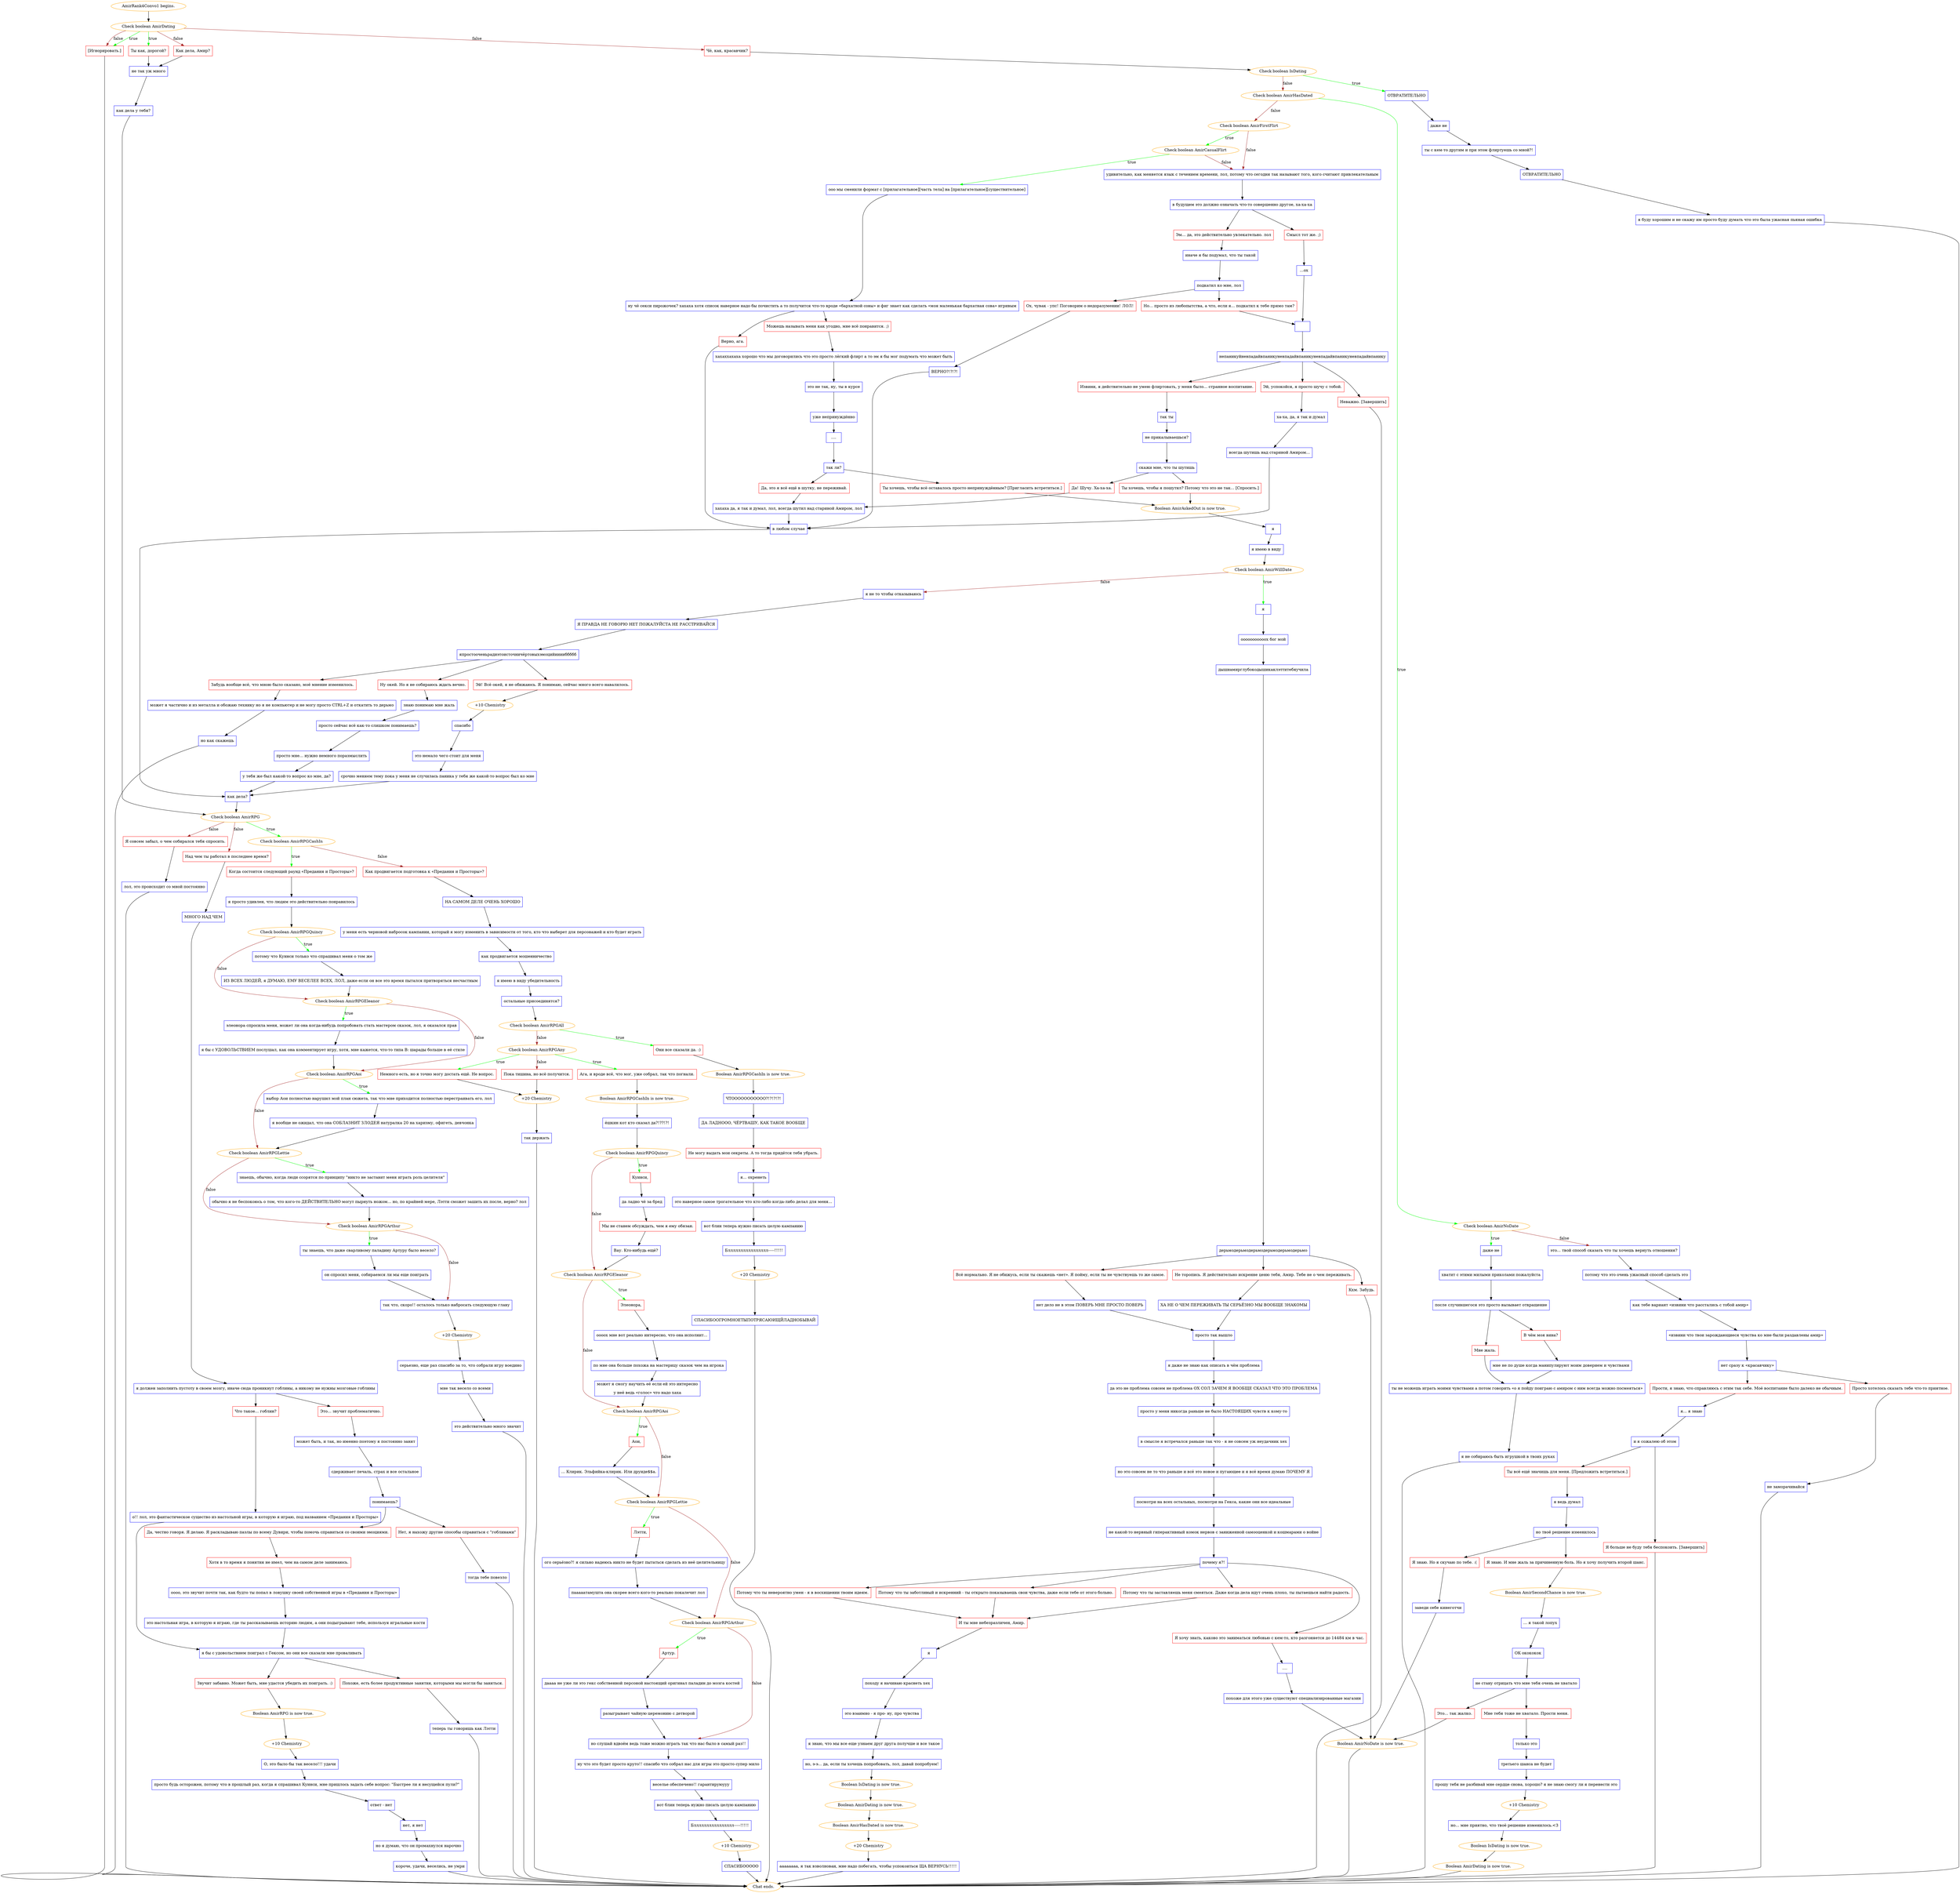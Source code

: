 digraph {
	"AmirRank4Convo1 begins." [color=orange];
		"AmirRank4Convo1 begins." -> j1546680134;
	j1546680134 [label="Check boolean AmirDating",color=orange];
		j1546680134 -> j3017792588 [label=true,color=green];
		j1546680134 -> j2869381411 [label=true,color=green];
		j1546680134 -> j2390350470 [label=false,color=brown];
		j1546680134 -> j4075400151 [label=false,color=brown];
		j1546680134 -> j2869381411 [label=false,color=brown];
	j3017792588 [label="Ты как, дорогой?",shape=box,color=red];
		j3017792588 -> j342568343;
	j2869381411 [label="[Игнорировать.]",shape=box,color=red];
		j2869381411 -> "Chat ends.";
	j2390350470 [label="Как дела, Амир?",shape=box,color=red];
		j2390350470 -> j342568343;
	j4075400151 [label="Чё, как, красавчик?",shape=box,color=red];
		j4075400151 -> j2868275779;
	j342568343 [label="не так уж много",shape=box,color=blue];
		j342568343 -> j2845951882;
	"Chat ends." [color=orange];
	j2868275779 [label="Check boolean IsDating",color=orange];
		j2868275779 -> j2876485417 [label=true,color=green];
		j2868275779 -> j3137870552 [label=false,color=brown];
	j2845951882 [label="как дела у тебя?",shape=box,color=blue];
		j2845951882 -> j951173510;
	j2876485417 [label="ОТВРАТИТЕЛЬНО",shape=box,color=blue];
		j2876485417 -> j1981147921;
	j3137870552 [label="Check boolean AmirHasDated",color=orange];
		j3137870552 -> j1373206343 [label=true,color=green];
		j3137870552 -> j149341729 [label=false,color=brown];
	j951173510 [label="Check boolean AmirRPG",color=orange];
		j951173510 -> j2276043232 [label=true,color=green];
		j951173510 -> j2066890709 [label=false,color=brown];
		j951173510 -> j1931568839 [label=false,color=brown];
	j1981147921 [label="даже не",shape=box,color=blue];
		j1981147921 -> j2161164492;
	j1373206343 [label="Check boolean AmirNoDate",color=orange];
		j1373206343 -> j126081979 [label=true,color=green];
		j1373206343 -> j1839300539 [label=false,color=brown];
	j149341729 [label="Check boolean AmirFirstFlirt",color=orange];
		j149341729 -> j3288259453 [label=true,color=green];
		j149341729 -> j3155359034 [label=false,color=brown];
	j2276043232 [label="Check boolean AmirRPGCashIn",color=orange];
		j2276043232 -> j3268449509 [label=true,color=green];
		j2276043232 -> j2228845518 [label=false,color=brown];
	j2066890709 [label="Над чем ты работал в последнее время?",shape=box,color=red];
		j2066890709 -> j2161890365;
	j1931568839 [label="Я совсем забыл, о чем собирался тебя спросить.",shape=box,color=red];
		j1931568839 -> j917938296;
	j2161164492 [label="ты с кем-то другим и при этом флиртуешь со мной?!",shape=box,color=blue];
		j2161164492 -> j1299509516;
	j126081979 [label="даже не",shape=box,color=blue];
		j126081979 -> j666926920;
	j1839300539 [label="это... твой способ сказать что ты хочешь вернуть отношения?",shape=box,color=blue];
		j1839300539 -> j442020514;
	j3288259453 [label="Check boolean AmirCasualFlirt",color=orange];
		j3288259453 -> j1975928815 [label=true,color=green];
		j3288259453 -> j3155359034 [label=false,color=brown];
	j3155359034 [label="удивительно, как меняется язык с течением времени, лол, потому что сегодня так называют того, кого считают привлекательным",shape=box,color=blue];
		j3155359034 -> j1475659701;
	j3268449509 [label="Когда состоится следующий раунд «Предания и Просторы»?",shape=box,color=red];
		j3268449509 -> j473974803;
	j2228845518 [label="Как продвигается подготовка к «Предания и Просторы»?",shape=box,color=red];
		j2228845518 -> j478467368;
	j2161890365 [label="МНОГО НАД ЧЕМ",shape=box,color=blue];
		j2161890365 -> j2271429463;
	j917938296 [label="лол, это происходит со мной постоянно",shape=box,color=blue];
		j917938296 -> "Chat ends.";
	j1299509516 [label="ОТВРАТИТЕЛЬНО",shape=box,color=blue];
		j1299509516 -> j936381778;
	j666926920 [label="хватит с этими милыми приколами пожалуйста",shape=box,color=blue];
		j666926920 -> j3986308621;
	j442020514 [label="потому что это очень ужасный способ сделать это",shape=box,color=blue];
		j442020514 -> j2477696098;
	j1975928815 [label="ооо мы сменили формат с [прилагательное][часть тела] на [прилагательное][существительное]",shape=box,color=blue];
		j1975928815 -> j4137866730;
	j1475659701 [label="в будущем это должно означать что-то совершенно другое, ха-ха-ха",shape=box,color=blue];
		j1475659701 -> j2247309831;
		j1475659701 -> j2726119419;
	j473974803 [label="я просто удивлен, что людям это действительно понравилось",shape=box,color=blue];
		j473974803 -> j1055062996;
	j478467368 [label="НА САМОМ ДЕЛЕ ОЧЕНЬ ХОРОШО",shape=box,color=blue];
		j478467368 -> j2219278884;
	j2271429463 [label="я должен заполнить пустоту в своем мозгу, иначе сюда проникнут гоблины, а никому не нужны мозговые гоблины",shape=box,color=blue];
		j2271429463 -> j3090520676;
		j2271429463 -> j314278351;
	j936381778 [label="я буду хорошим и не скажу им просто буду думать что это была ужасная пьяная ошибка",shape=box,color=blue];
		j936381778 -> "Chat ends.";
	j3986308621 [label="после случившегося это просто вызывает отвращение",shape=box,color=blue];
		j3986308621 -> j4131799763;
		j3986308621 -> j3661116580;
	j2477696098 [label="как тебе вариант «извини что расстались с тобой амир»",shape=box,color=blue];
		j2477696098 -> j1959800;
	j4137866730 [label="ну чё секси пирожочек? хахаха хотя список наверное надо бы почистить а то получится что-то вроде «бархатной совы» и фиг знает как сделать «моя маленькая бархатная сова» игривым",shape=box,color=blue];
		j4137866730 -> j3194886449;
		j4137866730 -> j1419010531;
	j2247309831 [label="Эм... да, это действительно увлекательно. лол",shape=box,color=red];
		j2247309831 -> j4178724372;
	j2726119419 [label="Смысл тот же. ;)",shape=box,color=red];
		j2726119419 -> j1971933491;
	j1055062996 [label="Check boolean AmirRPGQuincy",color=orange];
		j1055062996 -> j3129228325 [label=true,color=green];
		j1055062996 -> j3649186233 [label=false,color=brown];
	j2219278884 [label="у меня есть черновой набросок кампании, который я могу изменить в зависимости от того, кто что выберет для персонажей и кто будет играть",shape=box,color=blue];
		j2219278884 -> j3261234310;
	j3090520676 [label="Это... звучит проблематично.",shape=box,color=red];
		j3090520676 -> j1360517832;
	j314278351 [label="Что такое... гоблин?",shape=box,color=red];
		j314278351 -> j2794518162;
	j4131799763 [label="Мне жаль.",shape=box,color=red];
		j4131799763 -> j2340872341;
	j3661116580 [label="В чём моя вина?",shape=box,color=red];
		j3661116580 -> j4253715659;
	j1959800 [label="«извини что твои зарождающиеся чувства ко мне были раздавлены амир»",shape=box,color=blue];
		j1959800 -> j649497395;
	j3194886449 [label="Можешь называть меня как угодно, мне всё понравится. ;)",shape=box,color=red];
		j3194886449 -> j4106546759;
	j1419010531 [label="Верно, ага.",shape=box,color=red];
		j1419010531 -> j2660478316;
	j4178724372 [label="иначе я бы подумал, что ты такой",shape=box,color=blue];
		j4178724372 -> j159955202;
	j1971933491 [label="...ох",shape=box,color=blue];
		j1971933491 -> j2256422185;
	j3129228325 [label="потому что Куинси только что спрашивал меня о том же",shape=box,color=blue];
		j3129228325 -> j575158932;
	j3649186233 [label="Check boolean AmirRPGEleanor",color=orange];
		j3649186233 -> j2567930593 [label=true,color=green];
		j3649186233 -> j1319037662 [label=false,color=brown];
	j3261234310 [label="как продвигается мошенничество",shape=box,color=blue];
		j3261234310 -> j822911156;
	j1360517832 [label="может быть, и так, но именно поэтому я постоянно занят",shape=box,color=blue];
		j1360517832 -> j94297865;
	j2794518162 [label="о!! лол, это фантастическое существо из настольной игры, в которую я играю, под названием «Предания и Просторы»",shape=box,color=blue];
		j2794518162 -> j3718475981;
	j2340872341 [label="ты не можешь играть моими чувствами а потом говорить «о я пойду поиграю с амиром с ним всегда можно посмеяться»",shape=box,color=blue];
		j2340872341 -> j936641158;
	j4253715659 [label="мне не по душе когда манипулируют моим доверием и чувствами",shape=box,color=blue];
		j4253715659 -> j2340872341;
	j649497395 [label="нет сразу к «красавчику»",shape=box,color=blue];
		j649497395 -> j2303835602;
		j649497395 -> j4249807808;
	j4106546759 [label="хахаххахаха хорошо что мы договорились что это просто лёгкий флирт а то эм я бы мог подумать что может быть",shape=box,color=blue];
		j4106546759 -> j1846510247;
	j2660478316 [label="в любом случае",shape=box,color=blue];
		j2660478316 -> j3786362726;
	j159955202 [label="подкатил ко мне, лол",shape=box,color=blue];
		j159955202 -> j1277961134;
		j159955202 -> j3728179625;
	j2256422185 [label=" ",shape=box,color=blue];
		j2256422185 -> j2079050314;
	j575158932 [label="ИЗ ВСЕХ ЛЮДЕЙ, я ДУМАЮ, ЕМУ ВЕСЕЛЕЕ ВСЕХ, ЛОЛ, даже если он все это время пытался притворяться несчастным",shape=box,color=blue];
		j575158932 -> j3649186233;
	j2567930593 [label="элеонора спросила меня, может ли она когда-нибудь попробовать стать мастером сказок, лол, я оказался прав",shape=box,color=blue];
		j2567930593 -> j4243220332;
	j1319037662 [label="Check boolean AmirRPGAoi",color=orange];
		j1319037662 -> j1759943751 [label=true,color=green];
		j1319037662 -> j815849730 [label=false,color=brown];
	j822911156 [label="я имею в виду убедительность",shape=box,color=blue];
		j822911156 -> j4259218890;
	j94297865 [label="сдерживает печаль, страх и все остальное",shape=box,color=blue];
		j94297865 -> j4010298903;
	j3718475981 [label="я бы с удовольствием поиграл с Гексом, но они все сказали мне проваливать",shape=box,color=blue];
		j3718475981 -> j1055965325;
		j3718475981 -> j181094058;
	j936641158 [label="я не собираюсь быть игрушкой в твоих руках",shape=box,color=blue];
		j936641158 -> "Chat ends.";
	j2303835602 [label="Прости, я знаю, что справляюсь с этим так себе. Моё воспитание было далеко не обычным.",shape=box,color=red];
		j2303835602 -> j2707434781;
	j4249807808 [label="Просто хотелось сказать тебе что-то приятное.",shape=box,color=red];
		j4249807808 -> j1351070289;
	j1846510247 [label="это не так, ну, ты в курсе",shape=box,color=blue];
		j1846510247 -> j1422607616;
	j3786362726 [label="как дела?",shape=box,color=blue];
		j3786362726 -> j951173510;
	j1277961134 [label="Ох, чувак - упс! Поговорим о недоразумении! ЛОЛ!",shape=box,color=red];
		j1277961134 -> j1194616139;
	j3728179625 [label="Но... просто из любопытства, а что, если я... подкатил к тебе прямо там?",shape=box,color=red];
		j3728179625 -> j2256422185;
	j2079050314 [label="непаникуйневпадайвпаникуневпадайвпаникуневпадайвпаникуневпадайвпанику",shape=box,color=blue];
		j2079050314 -> j288682264;
		j2079050314 -> j650227684;
		j2079050314 -> j2153040642;
	j4243220332 [label="я бы с УДОВОЛЬСТВИЕМ послушал, как она комментирует игру, хотя, мне кажется, что-то типа В: шарады больше в её стиле",shape=box,color=blue];
		j4243220332 -> j1319037662;
	j1759943751 [label="выбор Аои полностью нарушил мой план сюжета, так что мне приходится полностью перестраивать его, лол",shape=box,color=blue];
		j1759943751 -> j2855861603;
	j815849730 [label="Check boolean AmirRPGLettie",color=orange];
		j815849730 -> j563569736 [label=true,color=green];
		j815849730 -> j2768534854 [label=false,color=brown];
	j4259218890 [label="остальные присоединятся?",shape=box,color=blue];
		j4259218890 -> j2900695109;
	j4010298903 [label="понимаешь?",shape=box,color=blue];
		j4010298903 -> j1953742874;
		j4010298903 -> j4234723815;
	j1055965325 [label="Звучит забавно. Может быть, мне удастся убедить их поиграть. :)",shape=box,color=red];
		j1055965325 -> j1023299252;
	j181094058 [label="Похоже, есть более продуктивные занятия, которыми мы могли бы заняться.",shape=box,color=red];
		j181094058 -> j4146874018;
	j2707434781 [label="я... я знаю",shape=box,color=blue];
		j2707434781 -> j13430711;
	j1351070289 [label="не заморачивайся",shape=box,color=blue];
		j1351070289 -> "Chat ends.";
	j1422607616 [label="уже непринуждённо",shape=box,color=blue];
		j1422607616 -> j2900241895;
	j1194616139 [label="ВЕРНО?!?!?!",shape=box,color=blue];
		j1194616139 -> j2660478316;
	j288682264 [label="Эй, успокойся, я просто шучу с тобой.",shape=box,color=red];
		j288682264 -> j2327380369;
	j650227684 [label="Извини, я действительно не умею флиртовать, у меня было... странное воспитание.",shape=box,color=red];
		j650227684 -> j4020375691;
	j2153040642 [label="Неважно. [Завершить]",shape=box,color=red];
		j2153040642 -> "Chat ends.";
	j2855861603 [label="я вообще не ожидал, что она СОБЛАЗНИТ ЗЛОДЕЯ натуралка 20 на харизму, офигеть, девчонка",shape=box,color=blue];
		j2855861603 -> j815849730;
	j563569736 [label="знаешь, обычно, когда люди ссорятся по принципу \"никто не заставит меня играть роль целителя\"",shape=box,color=blue];
		j563569736 -> j2217188337;
	j2768534854 [label="Check boolean AmirRPGArthur",color=orange];
		j2768534854 -> j291891381 [label=true,color=green];
		j2768534854 -> j3490000111 [label=false,color=brown];
	j2900695109 [label="Check boolean AmirRPGAll",color=orange];
		j2900695109 -> j250731283 [label=true,color=green];
		j2900695109 -> j3439868174 [label=false,color=brown];
	j1953742874 [label="Да, честно говоря. Я делаю. Я раскладываю пазлы по всему Дувири, чтобы помочь справиться со своими эмоциями.",shape=box,color=red];
		j1953742874 -> j2312012111;
	j4234723815 [label="Нет, я нахожу другие способы справиться с \"гоблинами\"",shape=box,color=red];
		j4234723815 -> j1349187246;
	j1023299252 [label="Boolean AmirRPG is now true.",color=orange];
		j1023299252 -> j1025747521;
	j4146874018 [label="теперь ты говоришь как Лэтти",shape=box,color=blue];
		j4146874018 -> "Chat ends.";
	j13430711 [label="и я сожалею об этом",shape=box,color=blue];
		j13430711 -> j3914131242;
		j13430711 -> j4152451167;
	j2900241895 [label="....",shape=box,color=blue];
		j2900241895 -> j3469659073;
	j2327380369 [label="ха-ха, да, я так и думал",shape=box,color=blue];
		j2327380369 -> j3408283619;
	j4020375691 [label="так ты",shape=box,color=blue];
		j4020375691 -> j596003250;
	j2217188337 [label="обычно я не беспокоюсь о том, что кого-то ДЕЙСТВИТЕЛЬНО могут пырнуть ножом... но, по крайней мере, Лэтти сможет зашить их после, верно? лол",shape=box,color=blue];
		j2217188337 -> j2768534854;
	j291891381 [label="ты знаешь, что даже сварливому паладину Артуру было весело?",shape=box,color=blue];
		j291891381 -> j2851726651;
	j3490000111 [label="так что, скоро!! осталось только набросать следующую главу",shape=box,color=blue];
		j3490000111 -> j3267183992;
	j250731283 [label="Они все сказали да. :)",shape=box,color=red];
		j250731283 -> j4086282138;
	j3439868174 [label="Check boolean AmirRPGAny",color=orange];
		j3439868174 -> j2529966955 [label=true,color=green];
		j3439868174 -> j1041115604 [label=true,color=green];
		j3439868174 -> j3309710420 [label=false,color=brown];
	j2312012111 [label="Хотя в то время я понятия не имел, чем на самом деле занимаюсь.",shape=box,color=red];
		j2312012111 -> j3081697456;
	j1349187246 [label="тогда тебе повезло",shape=box,color=blue];
		j1349187246 -> "Chat ends.";
	j1025747521 [label="+10 Chemistry",color=orange];
		j1025747521 -> j915559999;
	j3914131242 [label="Ты всё ещё значишь для меня. [Предложить встретиться.]",shape=box,color=red];
		j3914131242 -> j1883010097;
	j4152451167 [label="Я больше не буду тебя беспокоить. [Завершить]",shape=box,color=red];
		j4152451167 -> "Chat ends.";
	j3469659073 [label="так ли?",shape=box,color=blue];
		j3469659073 -> j3891671934;
		j3469659073 -> j2466727631;
	j3408283619 [label="всегда шутишь над стариной Амиром...",shape=box,color=blue];
		j3408283619 -> j2660478316;
	j596003250 [label="не прикалываешься?",shape=box,color=blue];
		j596003250 -> j805809843;
	j2851726651 [label="он спросил меня, собираемся ли мы еще поиграть",shape=box,color=blue];
		j2851726651 -> j3490000111;
	j3267183992 [label="+20 Chemistry",color=orange];
		j3267183992 -> j2036394193;
	j4086282138 [label="Boolean AmirRPGCashIn is now true.",color=orange];
		j4086282138 -> j3347641977;
	j2529966955 [label="Ага, и вроде всё, что мог, уже собрал, так что погнали.",shape=box,color=red];
		j2529966955 -> j3100908997;
	j1041115604 [label="Немного есть, но я точно могу достать ещё. Не вопрос.",shape=box,color=red];
		j1041115604 -> j2102782200;
	j3309710420 [label="Пока тишина, но всё получится.",shape=box,color=red];
		j3309710420 -> j2102782200;
	j3081697456 [label="оооо, это звучит почти так, как будто ты попал в ловушку своей собственной игры в «Предания и Просторы»",shape=box,color=blue];
		j3081697456 -> j3820261539;
	j915559999 [label="О, это было бы так весело!!! удачи",shape=box,color=blue];
		j915559999 -> j581051232;
	j1883010097 [label="я ведь думал",shape=box,color=blue];
		j1883010097 -> j2691230599;
	j3891671934 [label="Ты хочешь, чтобы всё оставалось просто непринуждённым? [Пригласить встретиться.]",shape=box,color=red];
		j3891671934 -> j3815274787;
	j2466727631 [label="Да, это я всё ещё в шутку, не переживай.",shape=box,color=red];
		j2466727631 -> j1828782958;
	j805809843 [label="скажи мне, что ты шутишь",shape=box,color=blue];
		j805809843 -> j3466218136;
		j805809843 -> j256327964;
	j2036394193 [label="серьезно, еще раз спасибо за то, что собрали игру воедино",shape=box,color=blue];
		j2036394193 -> j2157260215;
	j3347641977 [label="ЧТООООООООООО?!?!?!?!",shape=box,color=blue];
		j3347641977 -> j1775945948;
	j3100908997 [label="Boolean AmirRPGCashIn is now true.",color=orange];
		j3100908997 -> j629464011;
	j2102782200 [label="+20 Chemistry",color=orange];
		j2102782200 -> j3610009307;
	j3820261539 [label="это настольная игра, в которую я играю, где ты рассказываешь историю людям, а они подыгрывают тебе, используя игральные кости",shape=box,color=blue];
		j3820261539 -> j3718475981;
	j581051232 [label="просто будь осторожен, потому что в прошлый раз, когда я спрашивал Куинси, мне пришлось задать себе вопрос: \"Быстрее ли я несущейся пули?\"",shape=box,color=blue];
		j581051232 -> j1007389680;
	j2691230599 [label="но твоё решение изменилось",shape=box,color=blue];
		j2691230599 -> j4031215269;
		j2691230599 -> j152881960;
	j3815274787 [label="Boolean AmirAskedOut is now true.",color=orange];
		j3815274787 -> j1197020406;
	j1828782958 [label="хахаха да, я так и думал, лол, всегда шутил над стариной Амиром, лол",shape=box,color=blue];
		j1828782958 -> j2660478316;
	j3466218136 [label="Ты хочешь, чтобы я пошутил? Потому что это не так... [Спросить.]",shape=box,color=red];
		j3466218136 -> j3815274787;
	j256327964 [label="Да! Шучу. Ха-ха-ха.",shape=box,color=red];
		j256327964 -> j1828782958;
	j2157260215 [label="мне так весело со всеми",shape=box,color=blue];
		j2157260215 -> j1244441059;
	j1775945948 [label="ДА ЛАДНООО, ЧЁРТВАШУ, КАК ТАКОЕ ВООБЩЕ",shape=box,color=blue];
		j1775945948 -> j3775079616;
	j629464011 [label="ёшкин кот кто сказал да?!??!?!",shape=box,color=blue];
		j629464011 -> j3110991413;
	j3610009307 [label="так держать",shape=box,color=blue];
		j3610009307 -> "Chat ends.";
	j1007389680 [label="ответ - нет",shape=box,color=blue];
		j1007389680 -> j1665985039;
	j4031215269 [label="Я знаю. Но я скучаю по тебе. :(",shape=box,color=red];
		j4031215269 -> j3518510202;
	j152881960 [label="Я знаю. И мне жаль за причиненную боль. Но я хочу получить второй шанс.",shape=box,color=red];
		j152881960 -> j605322856;
	j1197020406 [label="я",shape=box,color=blue];
		j1197020406 -> j2523156874;
	j1244441059 [label="это действительно много значит",shape=box,color=blue];
		j1244441059 -> "Chat ends.";
	j3775079616 [label="Не могу выдать мои секреты. А то тогда придётся тебя убрать.",shape=box,color=red];
		j3775079616 -> j1154223059;
	j3110991413 [label="Check boolean AmirRPGQuincy",color=orange];
		j3110991413 -> j2906781220 [label=true,color=green];
		j3110991413 -> j3861748651 [label=false,color=brown];
	j1665985039 [label="нет, я нет",shape=box,color=blue];
		j1665985039 -> j1966437238;
	j3518510202 [label="заведи себе кинеготчи",shape=box,color=blue];
		j3518510202 -> j1438323710;
	j605322856 [label="Boolean AmirSecondChance is now true.",color=orange];
		j605322856 -> j762379441;
	j2523156874 [label="я имею в виду",shape=box,color=blue];
		j2523156874 -> j2482289751;
	j1154223059 [label="я... охренеть",shape=box,color=blue];
		j1154223059 -> j4283576783;
	j2906781220 [label="Куинси,",shape=box,color=red];
		j2906781220 -> j468331886;
	j3861748651 [label="Check boolean AmirRPGEleanor",color=orange];
		j3861748651 -> j61306758 [label=true,color=green];
		j3861748651 -> j706044045 [label=false,color=brown];
	j1966437238 [label="но я думаю, что он промахнулся нарочно",shape=box,color=blue];
		j1966437238 -> j1587499805;
	j1438323710 [label="Boolean AmirNoDate is now true.",color=orange];
		j1438323710 -> "Chat ends.";
	j762379441 [label="... я такой лопух",shape=box,color=blue];
		j762379441 -> j2038134203;
	j2482289751 [label="Check boolean AmirWillDate",color=orange];
		j2482289751 -> j3912506274 [label=true,color=green];
		j2482289751 -> j790446515 [label=false,color=brown];
	j4283576783 [label="это наверное самое трогательное что кто-либо когда-либо делал для меня...",shape=box,color=blue];
		j4283576783 -> j1743871124;
	j468331886 [label="да ладно чё за бред",shape=box,color=blue];
		j468331886 -> j651213750;
	j61306758 [label="Элеонора,",shape=box,color=red];
		j61306758 -> j480590716;
	j706044045 [label="Check boolean AmirRPGAoi",color=orange];
		j706044045 -> j4248416466 [label=true,color=green];
		j706044045 -> j1524087374 [label=false,color=brown];
	j1587499805 [label="короче, удачи, веселись, не умри",shape=box,color=blue];
		j1587499805 -> "Chat ends.";
	j2038134203 [label="ОК окококок",shape=box,color=blue];
		j2038134203 -> j712605417;
	j3912506274 [label="я",shape=box,color=blue];
		j3912506274 -> j3323528611;
	j790446515 [label="я не то чтобы отказываюсь",shape=box,color=blue];
		j790446515 -> j272515105;
	j1743871124 [label="вот блин теперь нужно писать целую кампанию",shape=box,color=blue];
		j1743871124 -> j3818927115;
	j651213750 [label="Мы не станем обсуждать, чем я ему обязан.",shape=box,color=red];
		j651213750 -> j1896940868;
	j480590716 [label="оооох мне вот реально интересно, что она исполнит...",shape=box,color=blue];
		j480590716 -> j3982276567;
	j4248416466 [label="Аои,",shape=box,color=red];
		j4248416466 -> j363964885;
	j1524087374 [label="Check boolean AmirRPGLettie",color=orange];
		j1524087374 -> j1430641184 [label=true,color=green];
		j1524087374 -> j2397807320 [label=false,color=brown];
	j712605417 [label="не стану отрицать что мне тебя очень не хватало",shape=box,color=blue];
		j712605417 -> j967459390;
		j712605417 -> j1985122622;
	j3323528611 [label="ооооооооооох бог мой",shape=box,color=blue];
		j3323528611 -> j1587736197;
	j272515105 [label="Я ПРАВДА НЕ ГОВОРЮ НЕТ ПОЖАЛУЙСТА НЕ РАССТРИВАЙСЯ",shape=box,color=blue];
		j272515105 -> j267403292;
	j3818927115 [label="Блллллллллллллллл-----!!!!!",shape=box,color=blue];
		j3818927115 -> j2843443183;
	j1896940868 [label="Вау. Кто-нибудь ещё?",shape=box,color=blue];
		j1896940868 -> j3861748651;
	j3982276567 [label="по мне она больше похожа на мастерицу сказок чем на игрока",shape=box,color=blue];
		j3982276567 -> j1914471696;
	j363964885 [label="... Клирик. Эльфийка-клирик. Или друиде$$а.",shape=box,color=blue];
		j363964885 -> j1524087374;
	j1430641184 [label="Лэтти,",shape=box,color=red];
		j1430641184 -> j116257456;
	j2397807320 [label="Check boolean AmirRPGArthur",color=orange];
		j2397807320 -> j900030787 [label=true,color=green];
		j2397807320 -> j1400800114 [label=false,color=brown];
	j967459390 [label="Мне тебя тоже не хватало. Прости меня.",shape=box,color=red];
		j967459390 -> j233471763;
	j1985122622 [label="Это... так жалко.",shape=box,color=red];
		j1985122622 -> j1438323710;
	j1587736197 [label="дышиамирглубокодышикаклэттитебяучила",shape=box,color=blue];
		j1587736197 -> j3208685828;
	j267403292 [label="япростооченьрадиэтоисточничёртовыхэмоцийииииббббб",shape=box,color=blue];
		j267403292 -> j590910504;
		j267403292 -> j2960120359;
		j267403292 -> j862319330;
	j2843443183 [label="+20 Chemistry",color=orange];
		j2843443183 -> j2373998251;
	j1914471696 [label="может я смогу научить её если ей это интересно
у неё ведь «голос» что надо хаха",shape=box,color=blue];
		j1914471696 -> j706044045;
	j116257456 [label="ого серьёзно?! я сильно надеюсь никто не будет пытаться сделать из неё целительницу",shape=box,color=blue];
		j116257456 -> j2009403675;
	j900030787 [label="Артур.",shape=box,color=red];
		j900030787 -> j2446507401;
	j1400800114 [label="но слушай вдвоём ведь тоже можно играть так что нас было в самый раз!!",shape=box,color=blue];
		j1400800114 -> j3925962143;
	j233471763 [label="только это",shape=box,color=blue];
		j233471763 -> j2396467557;
	j3208685828 [label="дерьмодерьмодерьмодерьмодерьмодерьмо",shape=box,color=blue];
		j3208685828 -> j3328119970;
		j3208685828 -> j3956584195;
		j3208685828 -> j4034787798;
	j590910504 [label="Эй! Всё окей, я не обижаюсь. Я понимаю, сейчас много всего навалилось.",shape=box,color=red];
		j590910504 -> j913910832;
	j2960120359 [label="Ну окей. Но я не собираюсь ждать вечно.",shape=box,color=red];
		j2960120359 -> j2806057617;
	j862319330 [label="Забудь вообще всё, что мною было сказано, моё мнение изменилось.",shape=box,color=red];
		j862319330 -> j482222249;
	j2373998251 [label="СПАСИБООГРОМНОЕТЫПОТРЯСАЮИЩЙЛАДНОБЫВАЙ",shape=box,color=blue];
		j2373998251 -> "Chat ends.";
	j2009403675 [label="пааааатамушта она скорее всего кого-то реально покалечит лол",shape=box,color=blue];
		j2009403675 -> j2397807320;
	j2446507401 [label="даааа не уже ли это гекс собственной персоной настоящий оригинал паладин до мозга костей",shape=box,color=blue];
		j2446507401 -> j330883227;
	j3925962143 [label="ну что это будет просто круто!! спасибо что собрал нас для игры это просто супер мило",shape=box,color=blue];
		j3925962143 -> j1412443867;
	j2396467557 [label="третьего шанса не будет",shape=box,color=blue];
		j2396467557 -> j2713895807;
	j3328119970 [label="Кхм. Забудь.",shape=box,color=red];
		j3328119970 -> j1438323710;
	j3956584195 [label="Не торопись. Я действительно искренне ценю тебя, Амир. Тебе не о чем переживать.",shape=box,color=red];
		j3956584195 -> j921942044;
	j4034787798 [label="Всё нормально. Я не обижусь, если ты скажешь «нет». Я пойму, если ты не чувствуешь то же самое.",shape=box,color=red];
		j4034787798 -> j2133887697;
	j913910832 [label="+10 Chemistry",color=orange];
		j913910832 -> j680690759;
	j2806057617 [label="знаю понимаю мне жаль",shape=box,color=blue];
		j2806057617 -> j1993008708;
	j482222249 [label="может я частично и из металла и обожаю технику но я не компьютер и не могу просто CTRL+Z и откатить то дерьмо",shape=box,color=blue];
		j482222249 -> j514797055;
	j330883227 [label="разыгрывает чайную церемонию с детворой",shape=box,color=blue];
		j330883227 -> j1400800114;
	j1412443867 [label="веселье обеспечено!! гарантируюууу",shape=box,color=blue];
		j1412443867 -> j4169822604;
	j2713895807 [label="прошу тебя не разбивай мне сердце снова, хорошо? я не знаю смогу ли я перенести это",shape=box,color=blue];
		j2713895807 -> j3190094187;
	j921942044 [label="ХА НЕ О ЧЕМ ПЕРЕЖИВАТЬ ТЫ СЕРЬЁЗНО МЫ ВООБЩЕ ЗНАКОМЫ",shape=box,color=blue];
		j921942044 -> j1720747904;
	j2133887697 [label="нет дело не в этом ПОВЕРЬ МНЕ ПРОСТО ПОВЕРЬ",shape=box,color=blue];
		j2133887697 -> j1720747904;
	j680690759 [label="спасибо",shape=box,color=blue];
		j680690759 -> j1047441950;
	j1993008708 [label="просто сейчас всё как-то слишком понимаешь?",shape=box,color=blue];
		j1993008708 -> j1297478470;
	j514797055 [label="но как скажешь",shape=box,color=blue];
		j514797055 -> "Chat ends.";
	j4169822604 [label="вот блин теперь нужно писать целую кампанию",shape=box,color=blue];
		j4169822604 -> j3393495429;
	j3190094187 [label="+10 Chemistry",color=orange];
		j3190094187 -> j822344404;
	j1720747904 [label="просто так вышло",shape=box,color=blue];
		j1720747904 -> j2724694233;
	j1047441950 [label="это немало чего стоит для меня",shape=box,color=blue];
		j1047441950 -> j3657148070;
	j1297478470 [label="просто мне... нужно немного поразмыслить",shape=box,color=blue];
		j1297478470 -> j3350028000;
	j3393495429 [label="Блллллллллллллллл-----!!!!!",shape=box,color=blue];
		j3393495429 -> j1184975751;
	j822344404 [label="но... мне приятно, что твоё решение изменилось.<3",shape=box,color=blue];
		j822344404 -> j1300687325;
	j2724694233 [label="я даже не знаю как описать в чём проблема",shape=box,color=blue];
		j2724694233 -> j376068256;
	j3657148070 [label="срочно меняем тему пока у меня не случилась паника у тебя же какой-то вопрос был ко мне",shape=box,color=blue];
		j3657148070 -> j3786362726;
	j3350028000 [label="у тебя же был какой-то вопрос ко мне, да?",shape=box,color=blue];
		j3350028000 -> j3786362726;
	j1184975751 [label="+10 Chemistry",color=orange];
		j1184975751 -> j1514591542;
	j1300687325 [label="Boolean IsDating is now true.",color=orange];
		j1300687325 -> j3778687735;
	j376068256 [label="да это не проблема совсем не проблема ОХ СОЛ ЗАЧЕМ Я ВООБЩЕ СКАЗАЛ ЧТО ЭТО ПРОБЛЕМА",shape=box,color=blue];
		j376068256 -> j729651196;
	j1514591542 [label="СПАСИБООООО",shape=box,color=blue];
		j1514591542 -> "Chat ends.";
	j3778687735 [label="Boolean AmirDating is now true.",color=orange];
		j3778687735 -> "Chat ends.";
	j729651196 [label="просто у меня никогда раньше не было НАСТОЯЩИХ чувств к кому-то",shape=box,color=blue];
		j729651196 -> j3777727637;
	j3777727637 [label="в смысле я встречался раньше так что - я не совсем уж неудачник хех",shape=box,color=blue];
		j3777727637 -> j1858330022;
	j1858330022 [label="но это совсем не то что раньше и всё это новое и пугающее и я всё время думаю ПОЧЕМУ Я",shape=box,color=blue];
		j1858330022 -> j2070848744;
	j2070848744 [label="посмотри на всех остальных, посмотри на Гекса, какие они все идеальные",shape=box,color=blue];
		j2070848744 -> j503702089;
	j503702089 [label="не какой-то нервный гиперактивный комок нервов с заниженной самооценкой и кошмарами о войне",shape=box,color=blue];
		j503702089 -> j4138275158;
	j4138275158 [label="почему я?!",shape=box,color=blue];
		j4138275158 -> j468890598;
		j4138275158 -> j2424057657;
		j4138275158 -> j2368274292;
		j4138275158 -> j3212128910;
	j468890598 [label="Потому что ты невероятно умен - я в восхищении твоим идеям.",shape=box,color=red];
		j468890598 -> j2335794095;
	j2424057657 [label="Потому что ты заботливый и искренний - ты открыто показываешь свои чувства, даже если тебе от этого больно.",shape=box,color=red];
		j2424057657 -> j2335794095;
	j2368274292 [label="Потому что ты заставляешь меня смеяться. Даже когда дела идут очень плохо, ты пытаешься найти радость.",shape=box,color=red];
		j2368274292 -> j2335794095;
	j3212128910 [label="Я хочу знать, каково это заниматься любовью с кем-то, кто разгоняется до 14484 км в час.",shape=box,color=red];
		j3212128910 -> j1785101273;
	j2335794095 [label="И ты мне небезразличен, Амир.",shape=box,color=red];
		j2335794095 -> j16228837;
	j1785101273 [label="....",shape=box,color=blue];
		j1785101273 -> j1484025823;
	j16228837 [label="я",shape=box,color=blue];
		j16228837 -> j1779330407;
	j1484025823 [label="похоже для этого уже существуют специализированные магазин",shape=box,color=blue];
		j1484025823 -> j1438323710;
	j1779330407 [label="походу я начинаю краснеть хех",shape=box,color=blue];
		j1779330407 -> j1380202097;
	j1380202097 [label="это взаимно - я про- ну, про чувства",shape=box,color=blue];
		j1380202097 -> j1787913236;
	j1787913236 [label="я знаю, что мы все еще узнаем друг друга получше и все такое",shape=box,color=blue];
		j1787913236 -> j4090395129;
	j4090395129 [label="но, э-э... да, если ты хочешь попробовать, лол, давай попробуем!",shape=box,color=blue];
		j4090395129 -> j1450205412;
	j1450205412 [label="Boolean IsDating is now true.",color=orange];
		j1450205412 -> j1146160920;
	j1146160920 [label="Boolean AmirDating is now true.",color=orange];
		j1146160920 -> j2234524675;
	j2234524675 [label="Boolean AmirHasDated is now true.",color=orange];
		j2234524675 -> j2605665091;
	j2605665091 [label="+20 Chemistry",color=orange];
		j2605665091 -> j3312598157;
	j3312598157 [label="аааааааа, я так взволнован, мне надо побегать, чтобы успокоиться ЩА ВЕРНУСЬ!!!!!",shape=box,color=blue];
		j3312598157 -> "Chat ends.";
}